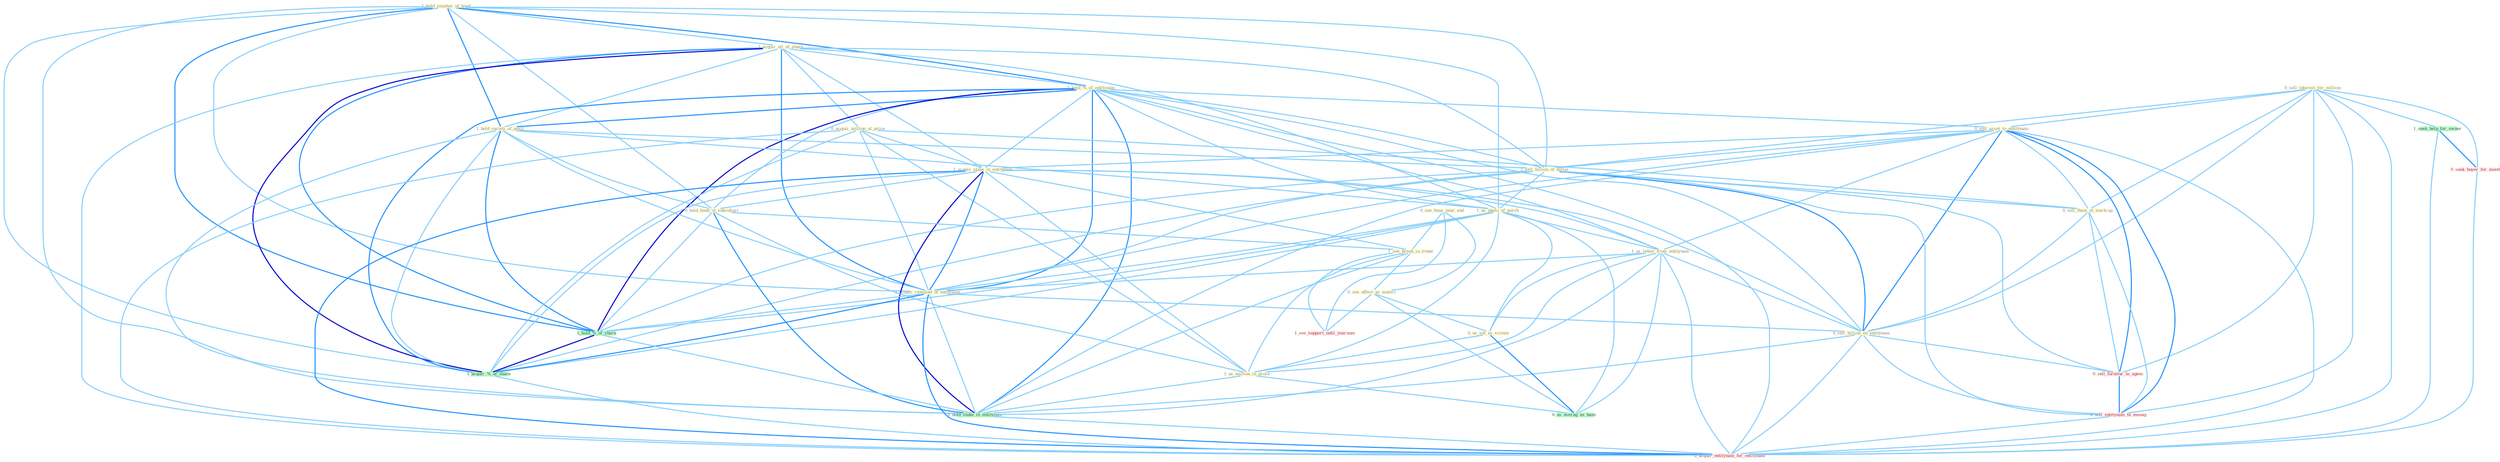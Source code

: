 Graph G{ 
    node
    [shape=polygon,style=filled,width=.5,height=.06,color="#BDFCC9",fixedsize=true,fontsize=4,
    fontcolor="#2f4f4f"];
    {node
    [color="#ffffe0", fontcolor="#8b7d6b"] "1_hold_smatter_of_bond " "0_sell_interest_for_million " "1_acquir_all_of_share " "1_hold_%_of_entitynam " "1_hold_varieti_of_posit " "0_sell_asset_to_entitynam " "0_acquir_million_at_price " "1_sell_billion_of_dollar " "0_see_hous_near_end " "1_us_photo_of_porch " "1_acquir_stake_in_entitynam " "1_us_letter_from_entitynam " "0_hold_bond_in_subsidiari " "1_see_break_in_trend " "0_sell_them_at_mark-up " "0_see_effect_as_materi " "1_acquir_remaind_of_entitynam " "0_sell_billion_on_entitynam " "0_us_set_as_screen " "1_us_million_in_proce "}
{node [color="#fff0f5", fontcolor="#b22222"] "0_seek_buyer_for_month " "1_see_support_until_yearnum " "0_sell_furnitur_to_agenc " "0_sell_entitynam_to_manag " "0_acquir_entitynam_for_entitynam "}
edge [color="#B0E2FF"];

	"1_hold_smatter_of_bond " -- "1_acquir_all_of_share " [w="1", color="#87cefa" ];
	"1_hold_smatter_of_bond " -- "1_hold_%_of_entitynam " [w="2", color="#1e90ff" , len=0.8];
	"1_hold_smatter_of_bond " -- "1_hold_varieti_of_posit " [w="2", color="#1e90ff" , len=0.8];
	"1_hold_smatter_of_bond " -- "1_sell_billion_of_dollar " [w="1", color="#87cefa" ];
	"1_hold_smatter_of_bond " -- "1_us_photo_of_porch " [w="1", color="#87cefa" ];
	"1_hold_smatter_of_bond " -- "0_hold_bond_in_subsidiari " [w="1", color="#87cefa" ];
	"1_hold_smatter_of_bond " -- "1_acquir_remaind_of_entitynam " [w="1", color="#87cefa" ];
	"1_hold_smatter_of_bond " -- "1_hold_%_of_share " [w="2", color="#1e90ff" , len=0.8];
	"1_hold_smatter_of_bond " -- "1_hold_stake_in_entitynam " [w="1", color="#87cefa" ];
	"1_hold_smatter_of_bond " -- "1_acquir_%_of_share " [w="1", color="#87cefa" ];
	"0_sell_interest_for_million " -- "0_sell_asset_to_entitynam " [w="1", color="#87cefa" ];
	"0_sell_interest_for_million " -- "1_sell_billion_of_dollar " [w="1", color="#87cefa" ];
	"0_sell_interest_for_million " -- "0_sell_them_at_mark-up " [w="1", color="#87cefa" ];
	"0_sell_interest_for_million " -- "0_sell_billion_on_entitynam " [w="1", color="#87cefa" ];
	"0_sell_interest_for_million " -- "1_seek_help_for_owner " [w="1", color="#87cefa" ];
	"0_sell_interest_for_million " -- "0_seek_buyer_for_month " [w="1", color="#87cefa" ];
	"0_sell_interest_for_million " -- "0_sell_furnitur_to_agenc " [w="1", color="#87cefa" ];
	"0_sell_interest_for_million " -- "0_sell_entitynam_to_manag " [w="1", color="#87cefa" ];
	"0_sell_interest_for_million " -- "0_acquir_entitynam_for_entitynam " [w="1", color="#87cefa" ];
	"1_acquir_all_of_share " -- "1_hold_%_of_entitynam " [w="1", color="#87cefa" ];
	"1_acquir_all_of_share " -- "1_hold_varieti_of_posit " [w="1", color="#87cefa" ];
	"1_acquir_all_of_share " -- "0_acquir_million_at_price " [w="1", color="#87cefa" ];
	"1_acquir_all_of_share " -- "1_sell_billion_of_dollar " [w="1", color="#87cefa" ];
	"1_acquir_all_of_share " -- "1_us_photo_of_porch " [w="1", color="#87cefa" ];
	"1_acquir_all_of_share " -- "1_acquir_stake_in_entitynam " [w="1", color="#87cefa" ];
	"1_acquir_all_of_share " -- "1_acquir_remaind_of_entitynam " [w="2", color="#1e90ff" , len=0.8];
	"1_acquir_all_of_share " -- "1_hold_%_of_share " [w="2", color="#1e90ff" , len=0.8];
	"1_acquir_all_of_share " -- "1_acquir_%_of_share " [w="3", color="#0000cd" , len=0.6];
	"1_acquir_all_of_share " -- "0_acquir_entitynam_for_entitynam " [w="1", color="#87cefa" ];
	"1_hold_%_of_entitynam " -- "1_hold_varieti_of_posit " [w="2", color="#1e90ff" , len=0.8];
	"1_hold_%_of_entitynam " -- "0_sell_asset_to_entitynam " [w="1", color="#87cefa" ];
	"1_hold_%_of_entitynam " -- "1_sell_billion_of_dollar " [w="1", color="#87cefa" ];
	"1_hold_%_of_entitynam " -- "1_us_photo_of_porch " [w="1", color="#87cefa" ];
	"1_hold_%_of_entitynam " -- "1_acquir_stake_in_entitynam " [w="1", color="#87cefa" ];
	"1_hold_%_of_entitynam " -- "1_us_letter_from_entitynam " [w="1", color="#87cefa" ];
	"1_hold_%_of_entitynam " -- "0_hold_bond_in_subsidiari " [w="1", color="#87cefa" ];
	"1_hold_%_of_entitynam " -- "1_acquir_remaind_of_entitynam " [w="2", color="#1e90ff" , len=0.8];
	"1_hold_%_of_entitynam " -- "0_sell_billion_on_entitynam " [w="1", color="#87cefa" ];
	"1_hold_%_of_entitynam " -- "1_hold_%_of_share " [w="3", color="#0000cd" , len=0.6];
	"1_hold_%_of_entitynam " -- "1_hold_stake_in_entitynam " [w="2", color="#1e90ff" , len=0.8];
	"1_hold_%_of_entitynam " -- "1_acquir_%_of_share " [w="2", color="#1e90ff" , len=0.8];
	"1_hold_%_of_entitynam " -- "0_acquir_entitynam_for_entitynam " [w="1", color="#87cefa" ];
	"1_hold_varieti_of_posit " -- "1_sell_billion_of_dollar " [w="1", color="#87cefa" ];
	"1_hold_varieti_of_posit " -- "1_us_photo_of_porch " [w="1", color="#87cefa" ];
	"1_hold_varieti_of_posit " -- "0_hold_bond_in_subsidiari " [w="1", color="#87cefa" ];
	"1_hold_varieti_of_posit " -- "1_acquir_remaind_of_entitynam " [w="1", color="#87cefa" ];
	"1_hold_varieti_of_posit " -- "1_hold_%_of_share " [w="2", color="#1e90ff" , len=0.8];
	"1_hold_varieti_of_posit " -- "1_hold_stake_in_entitynam " [w="1", color="#87cefa" ];
	"1_hold_varieti_of_posit " -- "1_acquir_%_of_share " [w="1", color="#87cefa" ];
	"0_sell_asset_to_entitynam " -- "1_sell_billion_of_dollar " [w="1", color="#87cefa" ];
	"0_sell_asset_to_entitynam " -- "1_acquir_stake_in_entitynam " [w="1", color="#87cefa" ];
	"0_sell_asset_to_entitynam " -- "1_us_letter_from_entitynam " [w="1", color="#87cefa" ];
	"0_sell_asset_to_entitynam " -- "0_sell_them_at_mark-up " [w="1", color="#87cefa" ];
	"0_sell_asset_to_entitynam " -- "1_acquir_remaind_of_entitynam " [w="1", color="#87cefa" ];
	"0_sell_asset_to_entitynam " -- "0_sell_billion_on_entitynam " [w="2", color="#1e90ff" , len=0.8];
	"0_sell_asset_to_entitynam " -- "1_hold_stake_in_entitynam " [w="1", color="#87cefa" ];
	"0_sell_asset_to_entitynam " -- "0_sell_furnitur_to_agenc " [w="2", color="#1e90ff" , len=0.8];
	"0_sell_asset_to_entitynam " -- "0_sell_entitynam_to_manag " [w="2", color="#1e90ff" , len=0.8];
	"0_sell_asset_to_entitynam " -- "0_acquir_entitynam_for_entitynam " [w="1", color="#87cefa" ];
	"0_acquir_million_at_price " -- "1_acquir_stake_in_entitynam " [w="1", color="#87cefa" ];
	"0_acquir_million_at_price " -- "0_sell_them_at_mark-up " [w="1", color="#87cefa" ];
	"0_acquir_million_at_price " -- "1_acquir_remaind_of_entitynam " [w="1", color="#87cefa" ];
	"0_acquir_million_at_price " -- "1_us_million_in_proce " [w="1", color="#87cefa" ];
	"0_acquir_million_at_price " -- "1_acquir_%_of_share " [w="1", color="#87cefa" ];
	"0_acquir_million_at_price " -- "0_acquir_entitynam_for_entitynam " [w="1", color="#87cefa" ];
	"1_sell_billion_of_dollar " -- "1_us_photo_of_porch " [w="1", color="#87cefa" ];
	"1_sell_billion_of_dollar " -- "0_sell_them_at_mark-up " [w="1", color="#87cefa" ];
	"1_sell_billion_of_dollar " -- "1_acquir_remaind_of_entitynam " [w="1", color="#87cefa" ];
	"1_sell_billion_of_dollar " -- "0_sell_billion_on_entitynam " [w="2", color="#1e90ff" , len=0.8];
	"1_sell_billion_of_dollar " -- "1_hold_%_of_share " [w="1", color="#87cefa" ];
	"1_sell_billion_of_dollar " -- "1_acquir_%_of_share " [w="1", color="#87cefa" ];
	"1_sell_billion_of_dollar " -- "0_sell_furnitur_to_agenc " [w="1", color="#87cefa" ];
	"1_sell_billion_of_dollar " -- "0_sell_entitynam_to_manag " [w="1", color="#87cefa" ];
	"0_see_hous_near_end " -- "1_see_break_in_trend " [w="1", color="#87cefa" ];
	"0_see_hous_near_end " -- "0_see_effect_as_materi " [w="1", color="#87cefa" ];
	"0_see_hous_near_end " -- "1_see_support_until_yearnum " [w="1", color="#87cefa" ];
	"1_us_photo_of_porch " -- "1_us_letter_from_entitynam " [w="1", color="#87cefa" ];
	"1_us_photo_of_porch " -- "1_acquir_remaind_of_entitynam " [w="1", color="#87cefa" ];
	"1_us_photo_of_porch " -- "0_us_set_as_screen " [w="1", color="#87cefa" ];
	"1_us_photo_of_porch " -- "1_us_million_in_proce " [w="1", color="#87cefa" ];
	"1_us_photo_of_porch " -- "1_hold_%_of_share " [w="1", color="#87cefa" ];
	"1_us_photo_of_porch " -- "1_acquir_%_of_share " [w="1", color="#87cefa" ];
	"1_us_photo_of_porch " -- "0_us_averag_as_base " [w="1", color="#87cefa" ];
	"1_acquir_stake_in_entitynam " -- "1_us_letter_from_entitynam " [w="1", color="#87cefa" ];
	"1_acquir_stake_in_entitynam " -- "0_hold_bond_in_subsidiari " [w="1", color="#87cefa" ];
	"1_acquir_stake_in_entitynam " -- "1_see_break_in_trend " [w="1", color="#87cefa" ];
	"1_acquir_stake_in_entitynam " -- "1_acquir_remaind_of_entitynam " [w="2", color="#1e90ff" , len=0.8];
	"1_acquir_stake_in_entitynam " -- "0_sell_billion_on_entitynam " [w="1", color="#87cefa" ];
	"1_acquir_stake_in_entitynam " -- "1_us_million_in_proce " [w="1", color="#87cefa" ];
	"1_acquir_stake_in_entitynam " -- "1_hold_stake_in_entitynam " [w="3", color="#0000cd" , len=0.6];
	"1_acquir_stake_in_entitynam " -- "1_acquir_%_of_share " [w="1", color="#87cefa" ];
	"1_acquir_stake_in_entitynam " -- "0_acquir_entitynam_for_entitynam " [w="2", color="#1e90ff" , len=0.8];
	"1_us_letter_from_entitynam " -- "1_acquir_remaind_of_entitynam " [w="1", color="#87cefa" ];
	"1_us_letter_from_entitynam " -- "0_sell_billion_on_entitynam " [w="1", color="#87cefa" ];
	"1_us_letter_from_entitynam " -- "0_us_set_as_screen " [w="1", color="#87cefa" ];
	"1_us_letter_from_entitynam " -- "1_us_million_in_proce " [w="1", color="#87cefa" ];
	"1_us_letter_from_entitynam " -- "1_hold_stake_in_entitynam " [w="1", color="#87cefa" ];
	"1_us_letter_from_entitynam " -- "0_us_averag_as_base " [w="1", color="#87cefa" ];
	"1_us_letter_from_entitynam " -- "0_acquir_entitynam_for_entitynam " [w="1", color="#87cefa" ];
	"0_hold_bond_in_subsidiari " -- "1_see_break_in_trend " [w="1", color="#87cefa" ];
	"0_hold_bond_in_subsidiari " -- "1_us_million_in_proce " [w="1", color="#87cefa" ];
	"0_hold_bond_in_subsidiari " -- "1_hold_%_of_share " [w="1", color="#87cefa" ];
	"0_hold_bond_in_subsidiari " -- "1_hold_stake_in_entitynam " [w="2", color="#1e90ff" , len=0.8];
	"1_see_break_in_trend " -- "0_see_effect_as_materi " [w="1", color="#87cefa" ];
	"1_see_break_in_trend " -- "1_us_million_in_proce " [w="1", color="#87cefa" ];
	"1_see_break_in_trend " -- "1_hold_stake_in_entitynam " [w="1", color="#87cefa" ];
	"1_see_break_in_trend " -- "1_see_support_until_yearnum " [w="1", color="#87cefa" ];
	"0_sell_them_at_mark-up " -- "0_sell_billion_on_entitynam " [w="1", color="#87cefa" ];
	"0_sell_them_at_mark-up " -- "0_sell_furnitur_to_agenc " [w="1", color="#87cefa" ];
	"0_sell_them_at_mark-up " -- "0_sell_entitynam_to_manag " [w="1", color="#87cefa" ];
	"0_see_effect_as_materi " -- "0_us_set_as_screen " [w="1", color="#87cefa" ];
	"0_see_effect_as_materi " -- "1_see_support_until_yearnum " [w="1", color="#87cefa" ];
	"0_see_effect_as_materi " -- "0_us_averag_as_base " [w="1", color="#87cefa" ];
	"1_acquir_remaind_of_entitynam " -- "0_sell_billion_on_entitynam " [w="1", color="#87cefa" ];
	"1_acquir_remaind_of_entitynam " -- "1_hold_%_of_share " [w="1", color="#87cefa" ];
	"1_acquir_remaind_of_entitynam " -- "1_hold_stake_in_entitynam " [w="1", color="#87cefa" ];
	"1_acquir_remaind_of_entitynam " -- "1_acquir_%_of_share " [w="2", color="#1e90ff" , len=0.8];
	"1_acquir_remaind_of_entitynam " -- "0_acquir_entitynam_for_entitynam " [w="2", color="#1e90ff" , len=0.8];
	"0_sell_billion_on_entitynam " -- "1_hold_stake_in_entitynam " [w="1", color="#87cefa" ];
	"0_sell_billion_on_entitynam " -- "0_sell_furnitur_to_agenc " [w="1", color="#87cefa" ];
	"0_sell_billion_on_entitynam " -- "0_sell_entitynam_to_manag " [w="1", color="#87cefa" ];
	"0_sell_billion_on_entitynam " -- "0_acquir_entitynam_for_entitynam " [w="1", color="#87cefa" ];
	"0_us_set_as_screen " -- "1_us_million_in_proce " [w="1", color="#87cefa" ];
	"0_us_set_as_screen " -- "0_us_averag_as_base " [w="2", color="#1e90ff" , len=0.8];
	"1_us_million_in_proce " -- "1_hold_stake_in_entitynam " [w="1", color="#87cefa" ];
	"1_us_million_in_proce " -- "0_us_averag_as_base " [w="1", color="#87cefa" ];
	"1_hold_%_of_share " -- "1_hold_stake_in_entitynam " [w="1", color="#87cefa" ];
	"1_hold_%_of_share " -- "1_acquir_%_of_share " [w="3", color="#0000cd" , len=0.6];
	"1_hold_stake_in_entitynam " -- "0_acquir_entitynam_for_entitynam " [w="1", color="#87cefa" ];
	"1_seek_help_for_owner " -- "0_seek_buyer_for_month " [w="2", color="#1e90ff" , len=0.8];
	"1_seek_help_for_owner " -- "0_acquir_entitynam_for_entitynam " [w="1", color="#87cefa" ];
	"0_seek_buyer_for_month " -- "0_acquir_entitynam_for_entitynam " [w="1", color="#87cefa" ];
	"1_acquir_%_of_share " -- "0_acquir_entitynam_for_entitynam " [w="1", color="#87cefa" ];
	"0_sell_furnitur_to_agenc " -- "0_sell_entitynam_to_manag " [w="2", color="#1e90ff" , len=0.8];
	"0_sell_entitynam_to_manag " -- "0_acquir_entitynam_for_entitynam " [w="1", color="#87cefa" ];
}